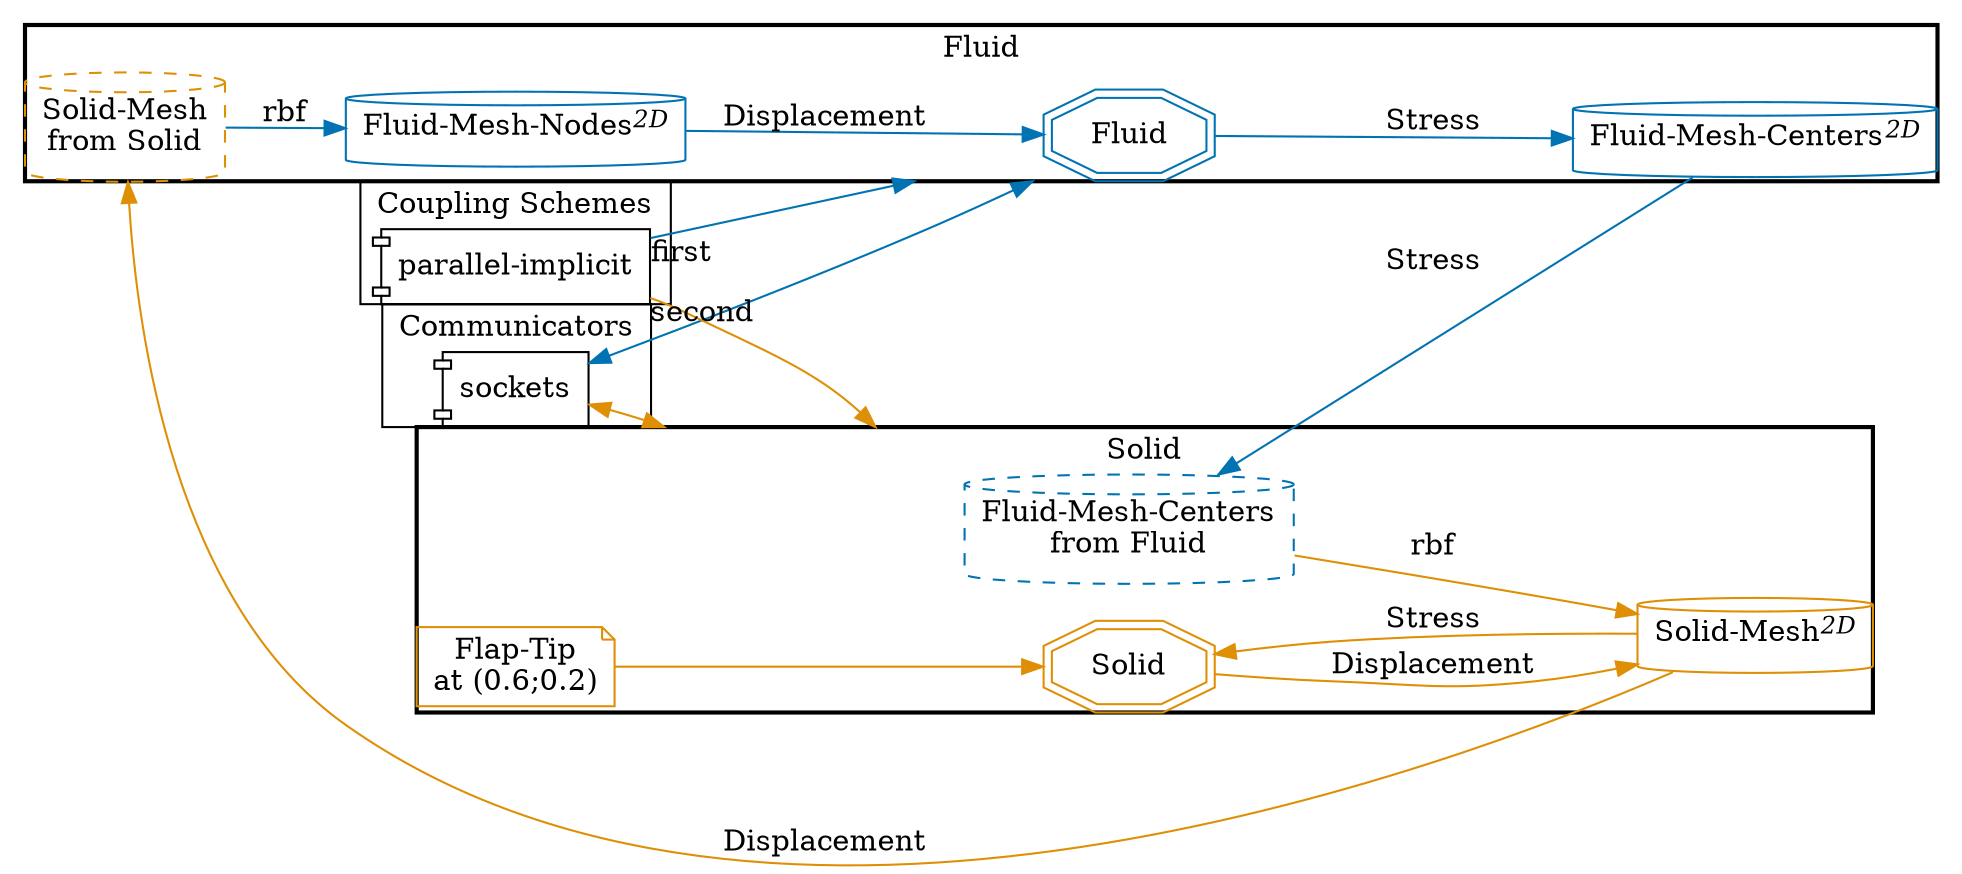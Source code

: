 digraph G {
compound=True;
layout=dot;
margin=0;
overlap=scale;
rankdir=LR;
splines=true;
subgraph cluster_m2n {
label="Communicators";
"m2n-Fluid-Solid" [label="sockets", shape=component];
}

subgraph cluster_cpl {
label="Coupling Schemes";
"cpl-Fluid-Solid" [label="parallel-implicit", shape=component];
}

subgraph cluster_Fluid {
label="Fluid";
style=bold;
"Fluid" [color="#0173B2", shape=doubleoctagon];
"Fluid-Fluid-Mesh-Nodes" [color="#0173B2", label=<Fluid-Mesh-Nodes<SUP><I>2D</I></SUP>>, shape=cylinder];
"Fluid-Fluid-Mesh-Centers" [color="#0173B2", label=<Fluid-Mesh-Centers<SUP><I>2D</I></SUP>>, shape=cylinder];
"Fluid-Solid-Mesh" [color="#DE8F05", label="Solid-Mesh
from Solid", shape=cylinder, style=dashed];
"Fluid-Fluid-Mesh-Nodes" -> "Fluid"  [color="#0173B2", label="Displacement", tooltip=vector];
"Fluid" -> "Fluid-Fluid-Mesh-Centers"  [color="#0173B2", label="Stress", tooltip=vector];
"Fluid-Solid-Mesh" -> "Fluid-Fluid-Mesh-Nodes"  [color="#0173B2", label="rbf"];
}

subgraph cluster_Solid {
label="Solid";
style=bold;
"Solid" [color="#DE8F05", shape=doubleoctagon];
"Solid-Solid-Mesh" [color="#DE8F05", label=<Solid-Mesh<SUP><I>2D</I></SUP>>, shape=cylinder];
"Solid-Fluid-Mesh-Centers" [color="#0173B2", label="Fluid-Mesh-Centers
from Fluid", shape=cylinder, style=dashed];
"Solid-Solid-Mesh" -> "Solid"  [color="#DE8F05", label="Stress", tooltip=vector];
"Solid" -> "Solid-Solid-Mesh"  [color="#DE8F05", label="Displacement", tooltip=vector];
"Solid-WP-Flap-Tip" [color="#DE8F05", label="Flap-Tip
at (0.6;0.2)", shape=note];
"Solid-WP-Flap-Tip" -> "Solid"  [color="#DE8F05"];
"Solid-Fluid-Mesh-Centers" -> "Solid-Solid-Mesh"  [color="#DE8F05", label="rbf"];
}

"m2n-Fluid-Solid" -> "Fluid"  [color="#0173B2", dir=both, lhead=cluster_Fluid];
"m2n-Fluid-Solid" -> "Solid"  [color="#DE8F05", dir=both, lhead=cluster_Solid];
"cpl-Fluid-Solid" -> "Fluid"  [color="#0173B2", lhead=cluster_Fluid, taillabel="first"];
"cpl-Fluid-Solid" -> "Solid"  [color="#DE8F05", lhead=cluster_Solid, taillabel="second"];
"Fluid-Fluid-Mesh-Centers" -> "Solid-Fluid-Mesh-Centers"  [color="#0173B2", label="Stress", style="", tooltip=vector];
"Solid-Solid-Mesh" -> "Fluid-Solid-Mesh"  [color="#DE8F05", label="Displacement", style="", tooltip=vector];
}
